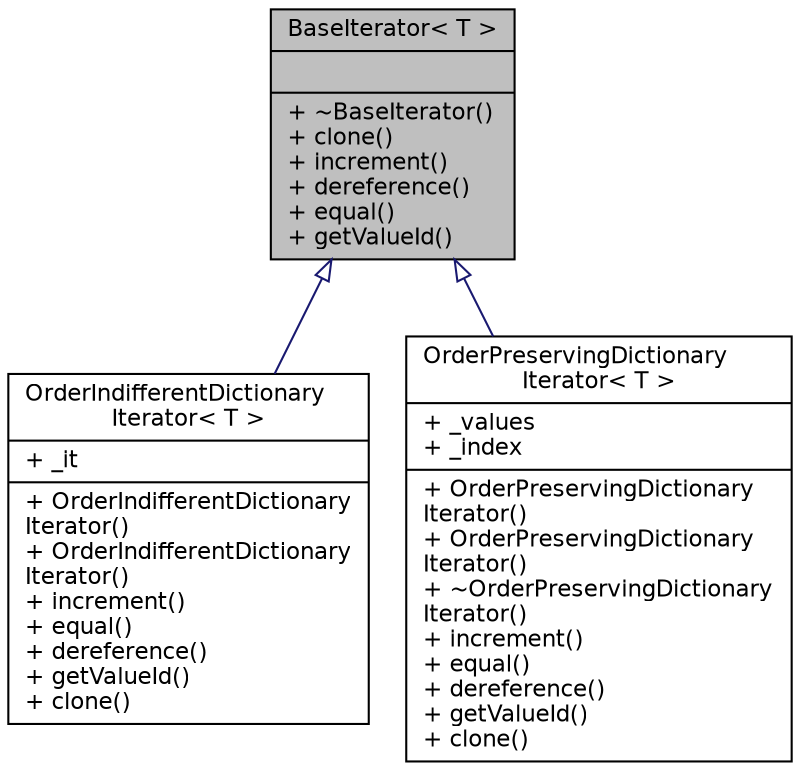 digraph "BaseIterator&lt; T &gt;"
{
  edge [fontname="Helvetica",fontsize="11",labelfontname="Helvetica",labelfontsize="11"];
  node [fontname="Helvetica",fontsize="11",shape=record];
  Node1 [label="{BaseIterator\< T \>\n||+ ~BaseIterator()\l+ clone()\l+ increment()\l+ dereference()\l+ equal()\l+ getValueId()\l}",height=0.2,width=0.4,color="black", fillcolor="grey75", style="filled" fontcolor="black"];
  Node1 -> Node2 [dir="back",color="midnightblue",fontsize="11",style="solid",arrowtail="onormal",fontname="Helvetica"];
  Node2 [label="{OrderIndifferentDictionary\lIterator\< T \>\n|+ _it\l|+ OrderIndifferentDictionary\lIterator()\l+ OrderIndifferentDictionary\lIterator()\l+ increment()\l+ equal()\l+ dereference()\l+ getValueId()\l+ clone()\l}",height=0.2,width=0.4,color="black", fillcolor="white", style="filled",URL="$class_order_indifferent_dictionary_iterator.html"];
  Node1 -> Node3 [dir="back",color="midnightblue",fontsize="11",style="solid",arrowtail="onormal",fontname="Helvetica"];
  Node3 [label="{OrderPreservingDictionary\lIterator\< T \>\n|+ _values\l+ _index\l|+ OrderPreservingDictionary\lIterator()\l+ OrderPreservingDictionary\lIterator()\l+ ~OrderPreservingDictionary\lIterator()\l+ increment()\l+ equal()\l+ dereference()\l+ getValueId()\l+ clone()\l}",height=0.2,width=0.4,color="black", fillcolor="white", style="filled",URL="$class_order_preserving_dictionary_iterator.html"];
}
